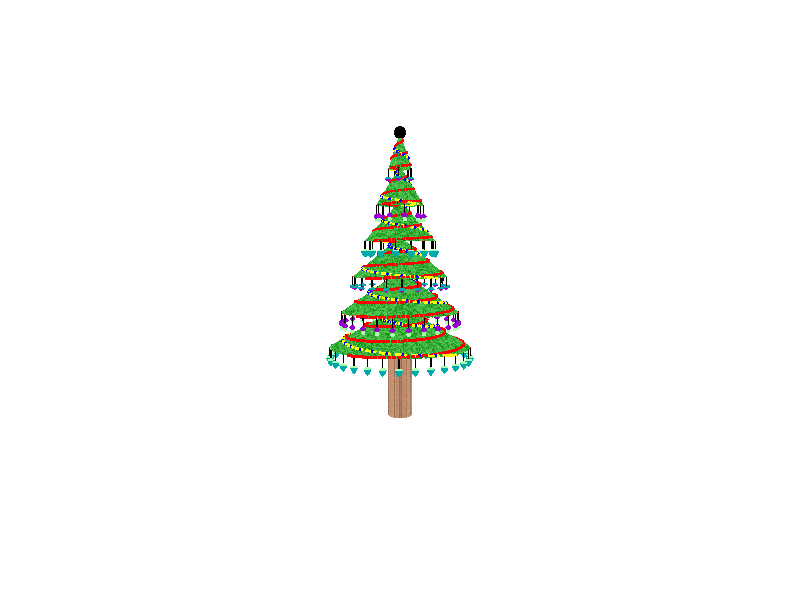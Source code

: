 #version 3.7;
#include "shapes.inc"
#include "colors.inc"
#include "textures.inc"

#declare sca=50;  									// scalaire pour la taille

global_settings { //max_trace_level 20 
assumed_gamma 1.0
}

camera {
    location <0.2*sca,1*sca,14.5> 					// location of camera
    look_at <0,0,10>								// ou la camera va se fixer 
    sky <0,0,1> 									// pour avoir le Z en haut
    right <-image_width/image_height,0,0>	 	    // pour un repere direct
    rotate<0,0, -360*(clock+0.10)>
}

light_source { <0.4*sca,1*sca,14.5> White }		    // light source
light_source { <-0.4*sca,1*sca,14.5> White }       	// light source          

background {White}								  	  // fond d'ecran blanc

//Paramètres à modifier
#declare hauteur=6; //hauteur du tronc
#declare rayon=6; //rayon de la brase des cones
#declare ecartHauteur=hauteur/2; // hauteur des cones
#declare nombreDeCone=6;
#declare rayonDeBoule=0.05;
#declare nombreDeBoule=30;

#declare rFicelle = 0.05;
#declare hFicelle = 0.7;
#declare cFicelle = rgb<1,0,0>;

#declare cLathe1 = rgbt<0,0.4,0.4,0.3>;
#declare cLathe2 = rgbt<0.4,1,0.4,0.3>;
#declare cLathe3 = rgbt<0.3,0,0.6,0.3>;

#declare guirlandeRayon = 0.12;
#declare guirlandecouleur = rgb<1,0,0>;

#declare guirlandeERayon = 0.12;
#declare guirlandeEcouleur = rgb<1,1,0>;
#declare guirlandeEcHigh = rgb<0,0,1>;
#declare guirlandeEcLow = rgb<0.5,0,0.5>;

#declare guirlandenbTours = 2;
#declare guirlandeEnbTours = 1;



//Paramètres à ne pas modifier
#declare Pi=3.1415;
#declare endpoint = <0,0,ecartHauteur+hauteur>;
#declare rot=2*Pi/nombreDeBoule/2;
#declare nombreDeCylindre=nombreDeBoule;


//ne pas multiplier 
#macro Bspline4(step,P0,P1,P2,P3,P4,eq)
	 #local eq=(pow((1-step),4)*P0+4*step*pow((1-step),3)*P1+6*pow(step,2)*pow((1-step),2)*P2+4*pow(step,3)*(1-step)*P3+pow(step,4)*P4);
#end

#macro Bspline2(step,P0,P1,P2, eq)
	 #local eq=(pow((1-step),2)*P0+2*(1-step)*step*P1+step*step*P2);
#end

//Creation des lathes
#macro createLathe( P0, P1, P2, P3, colorr, tX, tY, tZ)
lathe{
  bezier_spline
  4,
  P0, P1, P2, P3
  pigment {color colorr}
  rotate <90, 0, 0> // <x°, y°, z°>
  scale <0.1, 0.1, 0.1> // <x, y, z>
  translate <tX, tY, tZ> // <x, y, z>
}
#end

//Creation de la guirlande
#macro guirlande(P0,P1,P2,P3,P4,nb,dimCyl,color1)
    #local M=<0,0,0>;
    #local tabP=array[nb+1];
	
    #local i = 0;
    #while(i<nb)
        #local t0=i/nb;
        #local M=<0,0,0>;
        Bspline4(t0,P0,P1,P2,P3,P4,M)
        #local tabP[i]=M;
		#local i = i+1;
    #end
    #local i = 0;
    #while(i<nb-1)

        cylinder{
            tabP[i] 
            tabP[i+1] 
            dimCyl
            pigment {color1}
        }
		#local i = i+1;
    #end
#end


//Creation de la guirlande Electrique
#macro guirlandeElectrique(P0,P1,P2,nb,dimCyl,color1)
    #local M=<0,0,0>;
    #local tabP=array[nb+1];
    #local i = 0;
    #while(i<nb)
        #local t0=i/nb;
        #local M=<0,0,0>;
        Bspline2(t0,P0,P1,P2,M)
        #local tabP[i]=M;
		#local i = i+1;
    #end
    #local i = 0;
    #while(i<nb-1)

        cylinder{
            tabP[i] 
            tabP[i+1] 
            dimCyl
            pigment {color color1}
        }
		#local i = i+1;
    #end
#end

#macro spirale(pente,hauteurspirale,hauteuroffset,coneOffset, nbTours,nbPoints,nbPointsGuirlande,dimCyl,Ccouleur,pointFinal)
    #local tabP=array[nbPoints+1];
	#local i = 0;
    #while(i<nbPoints+1)
		#local paramZ=(hauteuroffset+hauteurspirale) - ((i/nbPoints) * hauteurspirale)  ;
		#local coeff= ((hauteurspirale+hauteuroffset+coneOffset)-paramZ)*(pente)  ;
		#local paramX=coeff*cos(nbTours*paramZ*Pi);
		#local paramY=coeff*sin(nbTours*paramZ*Pi);
        #local tabP[i]=<paramX,paramY,paramZ>;    
		#local i = i+1;
    #end
	#local pointFinal = tabP[nbPoints];	
	#local i = 1;
    #while(i<nbPoints-4)
		guirlande(tabP[i-1],tabP[i],tabP[i+1],tabP[i+2],tabP[i+3],nbPointsGuirlande,dimCyl,Ccouleur)
		#local i = i+4;
    #end
		guirlande(tabP[nbPoints-4],tabP[nbPoints-3],tabP[nbPoints-2],tabP[nbPoints-1],pointFinal,nbPointsGuirlande,dimCyl,Ccouleur)
#end

#macro spiraleElectrique(pente,hauteurspirale,hauteuroffset, coneOffset ,nbTours,nbPoints,nbPointsGuirlande,dimCyl,Ccouleur,CHigh,CLow,pointFinal)
    #local tabP=array[nbPoints+1];
	#local i = 0;
    #while(i<nbPoints+1)
		#local paramZ=(hauteuroffset+hauteurspirale) - ((i/nbPoints) * hauteurspirale)  ;
		#local coeff= ((hauteurspirale+hauteuroffset+coneOffset)-paramZ)*(pente);
		#local paramX=coeff*sin(nbTours*paramZ*Pi);
		#local paramY=coeff*cos(nbTours*paramZ*Pi);
        #local tabP[i]=<paramX,paramY,paramZ>;    
		#local i = i+1;
    #end
	#local pointFinal = tabP[nbPoints];	
	#local i = 1;
    #while(i<nbPoints-2)
		guirlandeElectrique(tabP[i-1],tabP[i],tabP[i+1],nbPointsGuirlande,dimCyl,Ccouleur)
		#if ( mod(clock*360, 2) < 0.5 )
      #local color1 = CHigh;
    	#else
       #local color1 = CLow;
		#end
		sphere {
			tabP[i], 0.15 // <x, y, z>, radius
			pigment { 
				color1
			}
			
		}
		#local i = i+2;

    #end
		guirlandeElectrique(tabP[nbPoints-2],tabP[nbPoints-1],pointFinal,nbPointsGuirlande,dimCyl,Ccouleur)
#end


#macro sapin()
object{									// creation du sapin
	union{         
		union {
			
		
				  cylinder{											// creation du cylindre qui est la base du tronc
				            <0,0,0>									// position du cylindre
				            <0,0,hauteur>								// mesure du cylindre
				            1											// rayon du cylindre
				            texture {DMFDarkOak scale 0.1}			// texture que le cylindre va prendre
			        	}

					sphere{										//creation des boules rouges
			     	<	0, 0, hauteur+nombreDeCone*ecartHauteur >  //position de la boule au sommet
	     		 		0.5				
					pigment {Black}
	                  }
		}
		#local i =0;
		union {
			
		
       #while(i< nombreDeCone)
	   			    #local rayonConeBase = (rayon*(1-i/nombreDeCone));
					#local rayonConePointe = 1-(1+i)/nombreDeCone;
			   	
	   				#local hauteurspirale = ecartHauteur;
					#local hauteurtmp = hauteur+ecartHauteur*(i);
					#local pointDepart = <0,0,hauteur+ecartHauteur*(i)>;
					#local pente = (rayonConeBase)/(ecartHauteur+rayonConePointe);

		union {
			
		
			union {
				
			
				union {

					union {
						union {
							//guirlande classique
							spirale(pente,hauteurspirale,hauteurtmp,rayonConePointe,guirlandenbTours,(100*(nombreDeCone-i))*guirlandenbTours,4,guirlandeRayon,guirlandecouleur,endpoint)
							#local P1 = < (endpoint.x - pointDepart.x)*1/4,(endpoint.y - pointDepart.y)*1/4,hauteur+ecartHauteur*(i)>;
							#local P2 = < (endpoint.x - pointDepart.x)*1/2,(endpoint.y - pointDepart.y)*1/2,hauteur+ecartHauteur*(i)>;
							#local P3 = < (endpoint.x - pointDepart.x)*3/4,(endpoint.y - pointDepart.y)*3/4,hauteur+ecartHauteur*(i)>;
							guirlande(pointDepart,P1,P2,P3,endpoint,4,guirlandeRayon,guirlandecouleur)
						}
						sphere {
							endpoint, guirlandeRayon // point, rayon
							pigment { 
								color guirlandecouleur
							}
						}
					}


					union {
						
					
						union {
							//guirlande Electrique
							spiraleElectrique(pente,hauteurspirale,hauteurtmp,rayonConePointe,guirlandeEnbTours,(14*nombreDeCone)-(i*12),4,guirlandeERayon,guirlandeEcouleur,guirlandeEcHigh,guirlandeEcLow,endpoint)
							#local P2 = < (endpoint.x - pointDepart.x)*1/2,(endpoint.y - pointDepart.y)*1/2,hauteur+ecartHauteur*(i)>;
							guirlandeElectrique(pointDepart,P2,endpoint,4,guirlandeERayon,guirlandeEcouleur)
						}

						sphere {
							endpoint, guirlandeERayon // point, rayon
							pigment { 
								guirlandeEcouleur
							}
						}
					}
				}

			   	
	       	
		       difference {
				   
						cone{											//creation du cone
							<0,0,hauteur+ecartHauteur*i> 		// location of base point
							rayonConeBase			// base point radius
							<0,0,hauteur+ecartHauteur*(i+1)> 	// location of cap point
							rayonConePointe				// cap point radius
					   }
					
					#local j=0;
					union {
						#while(j<nombreDeCylindre)				//nombre de cylindre a enlever
						cylinder{ 
							<	(rayonConeBase)*cos (2*Pi*j/nombreDeCylindre),  //position du cylindre a enlever
								(rayonConeBase)*sin(2*Pi*j/nombreDeCylindre),
								hauteur+i*ecartHauteur	>
						   	<	(rayonConePointe)*cos (2*Pi*j/nombreDeCylindre),      // mesure du cylindre a enlever
						            (rayonConePointe)*sin(2*Pi*j/nombreDeCylindre),
			                         	hauteur+(i+1)*ecartHauteur	>
				                        ((1-(i)/nombreDeCone))/8					//rayon du cylindre a enlever
		                        }
		                        #local j=j+1;
                  		#end  
					}
 					pigment{Jade}						// color of leaves


	       	
			   }
			}
			#local j=0;
			union {
				#while(j<nombreDeBoule)						//ajout de nombreDeBoule Boule
		     		
					#local pointX=rayonConeBase*cos (2*Pi*j/nombreDeBoule+rot);
					#local pointY=rayonConeBase*sin (2*Pi*j/nombreDeBoule+rot);
					#local pointZ=hauteur+i*ecartHauteur ;
					#local latheTranslationX=	(rayonConeBase)*cos (2*Pi*j/nombreDeBoule+rot)	;
					#local latheTranslationY=(rayonConeBase)*sin(2*Pi*j/nombreDeBoule+rot);
					#local latheTranslationZ=hauteur+i*ecartHauteur-hFicelle-0.2; // 0.2 est lier aux points dans la lathe
					union {
					 union {
						 sphere{										//creation des boules rouges
				     		 		<pointX, pointY, pointZ> 
					     		 	rayonDeBoule
				                  	pigment {Red} finish{diffuse 10}
		                  	}	
			                  cylinder {
			     		 		<pointX, pointY, pointZ> 
		 					<pointX, pointY, pointZ-hFicelle> 
							rFicelle
			                  	pigment {Black}
			                 	}
					 }


					 
					 #if( mod(i,3)=0)
					 union {
					 	createLathe( <0, -5 >, <3, -2 >, <3, 0 > , <3, 0.5>, cLathe1, latheTranslationX, latheTranslationY, latheTranslationZ)
						createLathe( <3, 0.5>, <2, 2 >, <2, 1 >, <rFicelle*10, 2 >, cLathe2,  latheTranslationX, latheTranslationY, latheTranslationZ)
						 }
					 
					 #end
					 #if( mod(i,3)=1)
					  union {
					  	createLathe( <1, -5 >, <2, -4 >, <2, -3 > , <1, -2>, cLathe2,  latheTranslationX, latheTranslationY, latheTranslationZ)
						createLathe(<1, -2>, <3, -1 >, <3, 0 >, <rFicelle*10, 2 >, cLathe3,  latheTranslationX, latheTranslationY, latheTranslationZ)
						 }
					 
					 #end
					  #if( mod(i,3)=2)
					  union{
					  	createLathe(  <0, -2 >, <1, -1>, <2, 0 >, <3,0>,cLathe3,  latheTranslationX, latheTranslationY, latheTranslationZ)
						createLathe(  <3, 0 >, <3, 1>, <2, 2 >, <rFicelle*10, 2 >, cLathe1,  latheTranslationX, latheTranslationY, latheTranslationZ)
					  }
					 #end

					}
	                  #declare j=j+1;
	               #end
			}
		}
             #declare nombreDeBoule = nombreDeBoule-5;
             #declare nombreDeCylindre=nombreDeBoule;
             #declare rot=2*Pi/nombreDeBoule/2;
	       	#local i=i+1;
	       #end
		}


	       
	} 
	
}
#end

#declare sapin1=sapin()
object{sapin1}